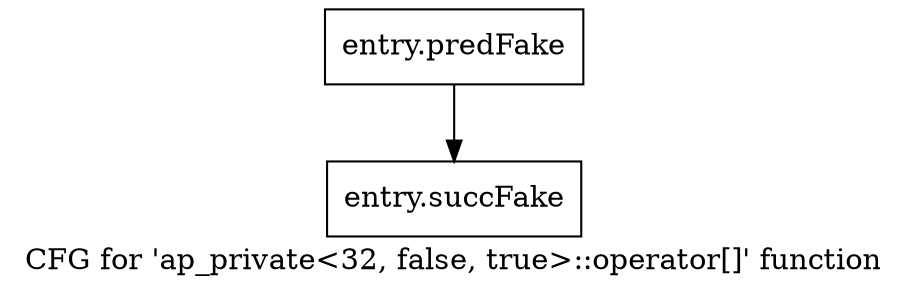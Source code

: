 digraph "CFG for 'ap_private\<32, false, true\>::operator[]' function" {
	label="CFG for 'ap_private\<32, false, true\>::operator[]' function";

	Node0x59e5b90 [shape=record,filename="",linenumber="",label="{entry.predFake}"];
	Node0x59e5b90 -> Node0x5b34760[ callList="" memoryops="" filename="/home/omerfaruk/tools/Xilinx/Vitis_HLS/2023.2/include/etc/ap_private.h" execusionnum="0"];
	Node0x5b34760 [shape=record,filename="/home/omerfaruk/tools/Xilinx/Vitis_HLS/2023.2/include/etc/ap_private.h",linenumber="2836",label="{entry.succFake}"];
}
